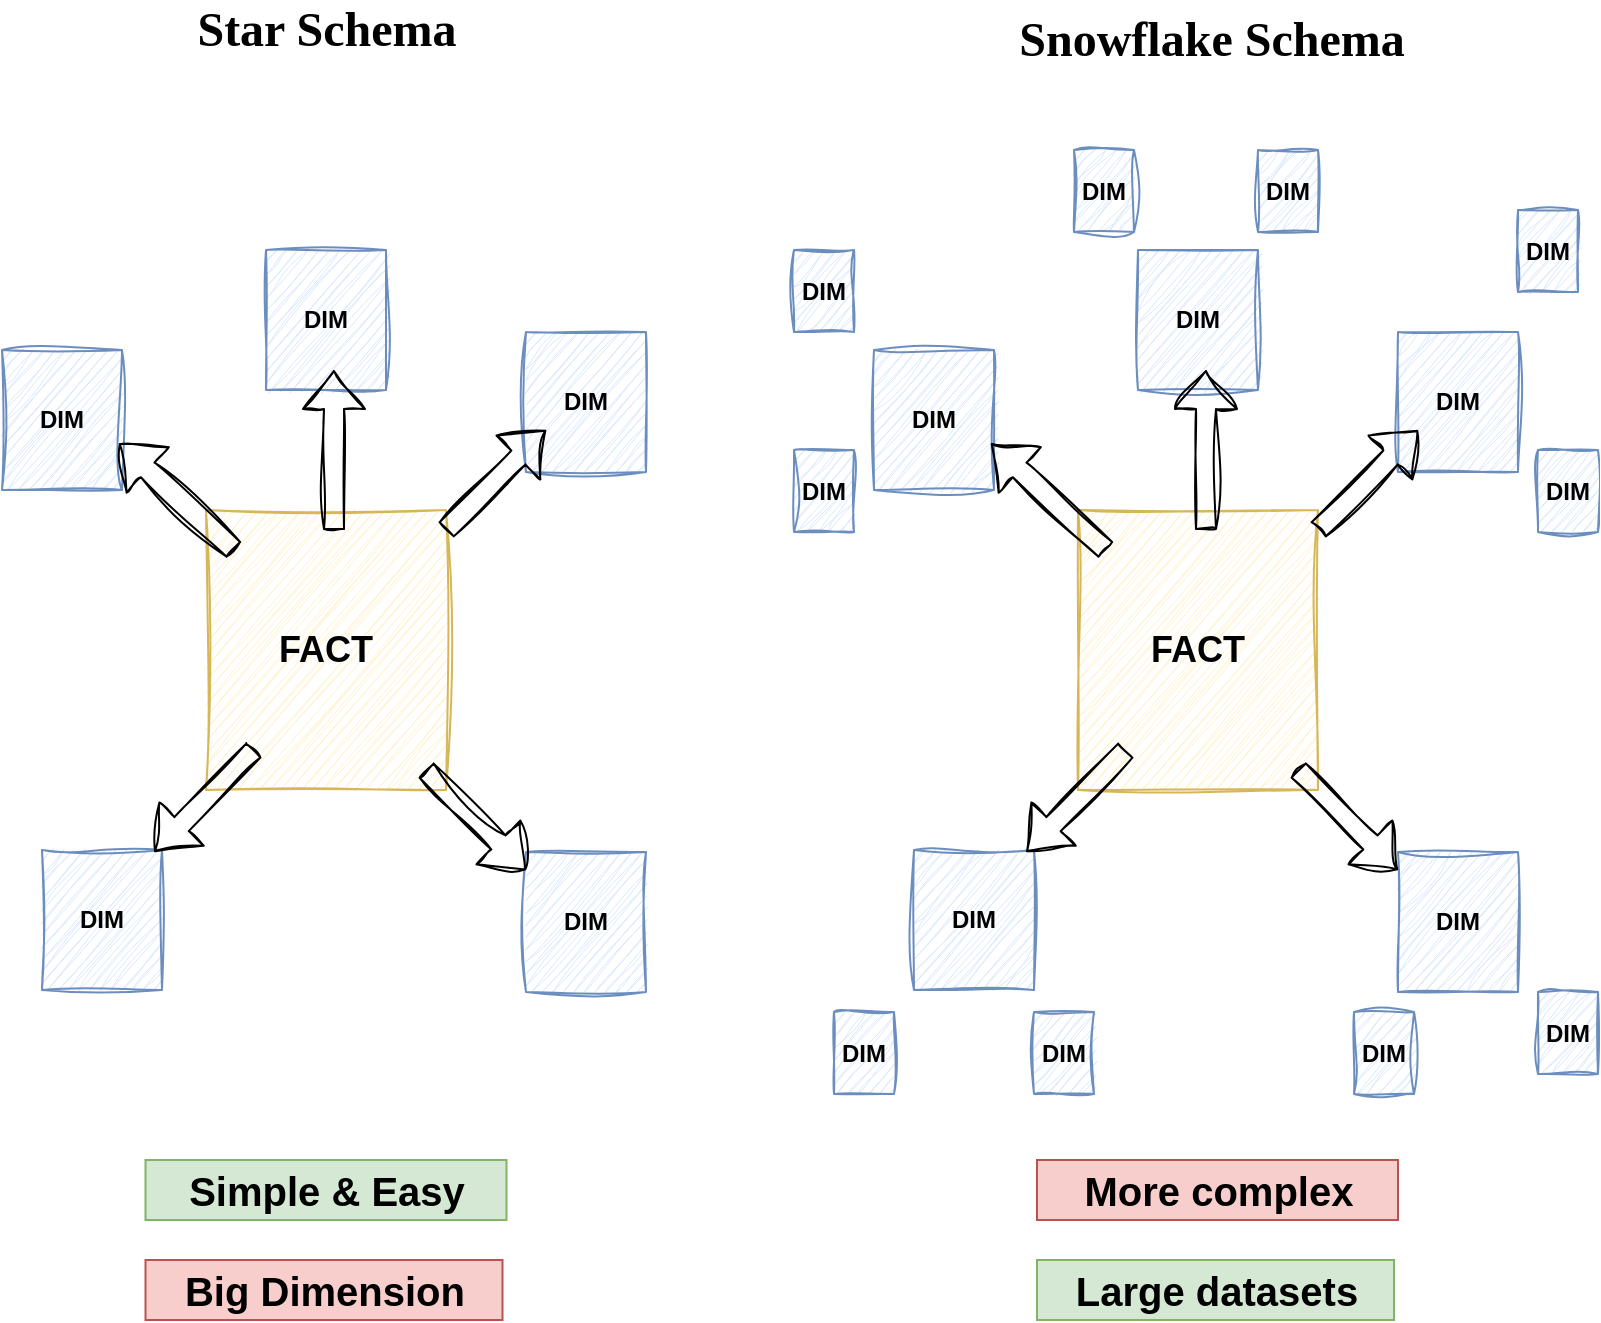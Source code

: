 <mxfile version="26.1.1">
  <diagram name="Page-1" id="9j6oPLn0Y7csa5CQpHIt">
    <mxGraphModel dx="1480" dy="1003" grid="1" gridSize="10" guides="1" tooltips="1" connect="1" arrows="1" fold="1" page="1" pageScale="1" pageWidth="850" pageHeight="1100" math="0" shadow="0">
      <root>
        <mxCell id="0" />
        <mxCell id="1" parent="0" />
        <mxCell id="7KX60_L7PwlLOZPD1mbC-1" value="&lt;b&gt;&lt;font style=&quot;font-size: 18px;&quot;&gt;FACT&lt;/font&gt;&lt;/b&gt;" style="rounded=0;whiteSpace=wrap;html=1;fillColor=#fff2cc;strokeColor=#d6b656;sketch=1;curveFitting=1;jiggle=2;" vertex="1" parent="1">
          <mxGeometry x="128" y="350" width="120" height="140" as="geometry" />
        </mxCell>
        <mxCell id="7KX60_L7PwlLOZPD1mbC-2" value="&lt;b&gt;DIM&lt;/b&gt;" style="rounded=0;whiteSpace=wrap;html=1;fillColor=#dae8fc;strokeColor=#6c8ebf;shadow=0;sketch=1;curveFitting=1;jiggle=2;" vertex="1" parent="1">
          <mxGeometry x="288" y="261" width="60" height="70" as="geometry" />
        </mxCell>
        <mxCell id="7KX60_L7PwlLOZPD1mbC-3" value="&lt;b&gt;DIM&lt;/b&gt;" style="rounded=0;whiteSpace=wrap;html=1;fillColor=#dae8fc;strokeColor=#6c8ebf;shadow=0;sketch=1;curveFitting=1;jiggle=2;" vertex="1" parent="1">
          <mxGeometry x="26" y="270" width="60" height="70" as="geometry" />
        </mxCell>
        <mxCell id="7KX60_L7PwlLOZPD1mbC-4" value="&lt;b&gt;DIM&lt;/b&gt;" style="rounded=0;whiteSpace=wrap;html=1;fillColor=#dae8fc;strokeColor=#6c8ebf;sketch=1;curveFitting=1;jiggle=2;" vertex="1" parent="1">
          <mxGeometry x="46" y="520" width="60" height="70" as="geometry" />
        </mxCell>
        <mxCell id="7KX60_L7PwlLOZPD1mbC-5" value="&lt;b&gt;DIM&lt;/b&gt;" style="rounded=0;whiteSpace=wrap;html=1;fillColor=#dae8fc;strokeColor=#6c8ebf;sketch=1;curveFitting=1;jiggle=2;" vertex="1" parent="1">
          <mxGeometry x="288" y="521" width="60" height="70" as="geometry" />
        </mxCell>
        <mxCell id="7KX60_L7PwlLOZPD1mbC-6" value="&lt;b&gt;DIM&lt;/b&gt;" style="rounded=0;whiteSpace=wrap;html=1;fillColor=#dae8fc;strokeColor=#6c8ebf;shadow=0;sketch=1;curveFitting=1;jiggle=2;" vertex="1" parent="1">
          <mxGeometry x="158" y="220" width="60" height="70" as="geometry" />
        </mxCell>
        <mxCell id="7KX60_L7PwlLOZPD1mbC-7" value="" style="shape=flexArrow;endArrow=classic;html=1;rounded=0;sketch=1;curveFitting=1;jiggle=2;" edge="1" parent="1">
          <mxGeometry width="50" height="50" relative="1" as="geometry">
            <mxPoint x="248" y="360" as="sourcePoint" />
            <mxPoint x="298" y="310" as="targetPoint" />
          </mxGeometry>
        </mxCell>
        <mxCell id="7KX60_L7PwlLOZPD1mbC-8" value="" style="shape=flexArrow;endArrow=classic;html=1;rounded=0;flowAnimation=0;sketch=1;curveFitting=1;jiggle=2;" edge="1" parent="1">
          <mxGeometry width="50" height="50" relative="1" as="geometry">
            <mxPoint x="238" y="480" as="sourcePoint" />
            <mxPoint x="288" y="530" as="targetPoint" />
          </mxGeometry>
        </mxCell>
        <mxCell id="7KX60_L7PwlLOZPD1mbC-9" value="" style="shape=flexArrow;endArrow=classic;html=1;rounded=0;exitX=0.2;exitY=0.857;exitDx=0;exitDy=0;exitPerimeter=0;sketch=1;curveFitting=1;jiggle=2;" edge="1" parent="1" source="7KX60_L7PwlLOZPD1mbC-1">
          <mxGeometry width="50" height="50" relative="1" as="geometry">
            <mxPoint x="127.996" y="461" as="sourcePoint" />
            <mxPoint x="102.15" y="521" as="targetPoint" />
          </mxGeometry>
        </mxCell>
        <mxCell id="7KX60_L7PwlLOZPD1mbC-10" value="" style="shape=flexArrow;endArrow=classic;html=1;rounded=0;sketch=1;curveFitting=1;jiggle=2;" edge="1" parent="1">
          <mxGeometry width="50" height="50" relative="1" as="geometry">
            <mxPoint x="192" y="360" as="sourcePoint" />
            <mxPoint x="192" y="280" as="targetPoint" />
          </mxGeometry>
        </mxCell>
        <mxCell id="7KX60_L7PwlLOZPD1mbC-11" value="" style="shape=flexArrow;endArrow=classic;html=1;rounded=0;entryX=0.976;entryY=0.667;entryDx=0;entryDy=0;entryPerimeter=0;exitX=0.117;exitY=0.143;exitDx=0;exitDy=0;exitPerimeter=0;sketch=1;curveFitting=1;jiggle=2;" edge="1" parent="1" source="7KX60_L7PwlLOZPD1mbC-1" target="7KX60_L7PwlLOZPD1mbC-3">
          <mxGeometry width="50" height="50" relative="1" as="geometry">
            <mxPoint x="128" y="380" as="sourcePoint" />
            <mxPoint x="128" y="300" as="targetPoint" />
          </mxGeometry>
        </mxCell>
        <mxCell id="7KX60_L7PwlLOZPD1mbC-12" value="&lt;b&gt;&lt;font style=&quot;font-size: 18px;&quot;&gt;FACT&lt;/font&gt;&lt;/b&gt;" style="rounded=0;whiteSpace=wrap;html=1;fillColor=#fff2cc;strokeColor=#d6b656;sketch=1;curveFitting=1;jiggle=2;" vertex="1" parent="1">
          <mxGeometry x="564" y="350" width="120" height="140" as="geometry" />
        </mxCell>
        <mxCell id="7KX60_L7PwlLOZPD1mbC-13" value="&lt;b&gt;DIM&lt;/b&gt;" style="rounded=0;whiteSpace=wrap;html=1;fillColor=#dae8fc;strokeColor=#6c8ebf;shadow=0;sketch=1;curveFitting=1;jiggle=2;" vertex="1" parent="1">
          <mxGeometry x="724" y="261" width="60" height="70" as="geometry" />
        </mxCell>
        <mxCell id="7KX60_L7PwlLOZPD1mbC-14" value="&lt;b&gt;DIM&lt;/b&gt;" style="rounded=0;whiteSpace=wrap;html=1;fillColor=#dae8fc;strokeColor=#6c8ebf;shadow=0;sketch=1;curveFitting=1;jiggle=2;" vertex="1" parent="1">
          <mxGeometry x="462" y="270" width="60" height="70" as="geometry" />
        </mxCell>
        <mxCell id="7KX60_L7PwlLOZPD1mbC-15" value="&lt;b&gt;DIM&lt;/b&gt;" style="rounded=0;whiteSpace=wrap;html=1;fillColor=#dae8fc;strokeColor=#6c8ebf;sketch=1;curveFitting=1;jiggle=2;" vertex="1" parent="1">
          <mxGeometry x="482" y="520" width="60" height="70" as="geometry" />
        </mxCell>
        <mxCell id="7KX60_L7PwlLOZPD1mbC-16" value="&lt;b&gt;DIM&lt;/b&gt;" style="rounded=0;whiteSpace=wrap;html=1;fillColor=#dae8fc;strokeColor=#6c8ebf;sketch=1;curveFitting=1;jiggle=2;" vertex="1" parent="1">
          <mxGeometry x="724" y="521" width="60" height="70" as="geometry" />
        </mxCell>
        <mxCell id="7KX60_L7PwlLOZPD1mbC-17" value="&lt;b&gt;DIM&lt;/b&gt;" style="rounded=0;whiteSpace=wrap;html=1;fillColor=#dae8fc;strokeColor=#6c8ebf;shadow=0;sketch=1;curveFitting=1;jiggle=2;" vertex="1" parent="1">
          <mxGeometry x="594" y="220" width="60" height="70" as="geometry" />
        </mxCell>
        <mxCell id="7KX60_L7PwlLOZPD1mbC-18" value="" style="shape=flexArrow;endArrow=classic;html=1;rounded=0;sketch=1;curveFitting=1;jiggle=2;" edge="1" parent="1">
          <mxGeometry width="50" height="50" relative="1" as="geometry">
            <mxPoint x="684" y="360" as="sourcePoint" />
            <mxPoint x="734" y="310" as="targetPoint" />
          </mxGeometry>
        </mxCell>
        <mxCell id="7KX60_L7PwlLOZPD1mbC-19" value="" style="shape=flexArrow;endArrow=classic;html=1;rounded=0;flowAnimation=0;sketch=1;curveFitting=1;jiggle=2;" edge="1" parent="1">
          <mxGeometry width="50" height="50" relative="1" as="geometry">
            <mxPoint x="674" y="480" as="sourcePoint" />
            <mxPoint x="724" y="530" as="targetPoint" />
          </mxGeometry>
        </mxCell>
        <mxCell id="7KX60_L7PwlLOZPD1mbC-20" value="" style="shape=flexArrow;endArrow=classic;html=1;rounded=0;exitX=0.2;exitY=0.857;exitDx=0;exitDy=0;exitPerimeter=0;sketch=1;curveFitting=1;jiggle=2;" edge="1" parent="1" source="7KX60_L7PwlLOZPD1mbC-12">
          <mxGeometry width="50" height="50" relative="1" as="geometry">
            <mxPoint x="563.996" y="461" as="sourcePoint" />
            <mxPoint x="538.15" y="521" as="targetPoint" />
          </mxGeometry>
        </mxCell>
        <mxCell id="7KX60_L7PwlLOZPD1mbC-21" value="" style="shape=flexArrow;endArrow=classic;html=1;rounded=0;sketch=1;curveFitting=1;jiggle=2;" edge="1" parent="1">
          <mxGeometry width="50" height="50" relative="1" as="geometry">
            <mxPoint x="628" y="360" as="sourcePoint" />
            <mxPoint x="628" y="280" as="targetPoint" />
          </mxGeometry>
        </mxCell>
        <mxCell id="7KX60_L7PwlLOZPD1mbC-22" value="" style="shape=flexArrow;endArrow=classic;html=1;rounded=0;entryX=0.976;entryY=0.667;entryDx=0;entryDy=0;entryPerimeter=0;exitX=0.117;exitY=0.143;exitDx=0;exitDy=0;exitPerimeter=0;sketch=1;curveFitting=1;jiggle=2;" edge="1" parent="1" source="7KX60_L7PwlLOZPD1mbC-12" target="7KX60_L7PwlLOZPD1mbC-14">
          <mxGeometry width="50" height="50" relative="1" as="geometry">
            <mxPoint x="564" y="380" as="sourcePoint" />
            <mxPoint x="564" y="300" as="targetPoint" />
          </mxGeometry>
        </mxCell>
        <mxCell id="7KX60_L7PwlLOZPD1mbC-23" value="&lt;b&gt;DIM&lt;/b&gt;" style="rounded=0;whiteSpace=wrap;html=1;fillColor=#dae8fc;strokeColor=#6c8ebf;shadow=0;sketch=1;curveFitting=1;jiggle=2;" vertex="1" parent="1">
          <mxGeometry x="422" y="220" width="30" height="41" as="geometry" />
        </mxCell>
        <mxCell id="7KX60_L7PwlLOZPD1mbC-24" value="&lt;b&gt;DIM&lt;/b&gt;" style="rounded=0;whiteSpace=wrap;html=1;fillColor=#dae8fc;strokeColor=#6c8ebf;shadow=0;sketch=1;curveFitting=1;jiggle=2;" vertex="1" parent="1">
          <mxGeometry x="422" y="320" width="30" height="41" as="geometry" />
        </mxCell>
        <mxCell id="7KX60_L7PwlLOZPD1mbC-25" value="&lt;b&gt;DIM&lt;/b&gt;" style="rounded=0;whiteSpace=wrap;html=1;fillColor=#dae8fc;strokeColor=#6c8ebf;shadow=0;sketch=1;curveFitting=1;jiggle=2;" vertex="1" parent="1">
          <mxGeometry x="562" y="170" width="30" height="41" as="geometry" />
        </mxCell>
        <mxCell id="7KX60_L7PwlLOZPD1mbC-26" value="&lt;b&gt;DIM&lt;/b&gt;" style="rounded=0;whiteSpace=wrap;html=1;fillColor=#dae8fc;strokeColor=#6c8ebf;shadow=0;sketch=1;curveFitting=1;jiggle=2;" vertex="1" parent="1">
          <mxGeometry x="654" y="170" width="30" height="41" as="geometry" />
        </mxCell>
        <mxCell id="7KX60_L7PwlLOZPD1mbC-27" value="&lt;b&gt;DIM&lt;/b&gt;" style="rounded=0;whiteSpace=wrap;html=1;fillColor=#dae8fc;strokeColor=#6c8ebf;shadow=0;sketch=1;curveFitting=1;jiggle=2;" vertex="1" parent="1">
          <mxGeometry x="784" y="200" width="30" height="41" as="geometry" />
        </mxCell>
        <mxCell id="7KX60_L7PwlLOZPD1mbC-28" value="&lt;b&gt;DIM&lt;/b&gt;" style="rounded=0;whiteSpace=wrap;html=1;fillColor=#dae8fc;strokeColor=#6c8ebf;shadow=0;sketch=1;curveFitting=1;jiggle=2;" vertex="1" parent="1">
          <mxGeometry x="794" y="320" width="30" height="41" as="geometry" />
        </mxCell>
        <mxCell id="7KX60_L7PwlLOZPD1mbC-29" value="&lt;b&gt;DIM&lt;/b&gt;" style="rounded=0;whiteSpace=wrap;html=1;fillColor=#dae8fc;strokeColor=#6c8ebf;shadow=0;sketch=1;curveFitting=1;jiggle=2;" vertex="1" parent="1">
          <mxGeometry x="794" y="591" width="30" height="41" as="geometry" />
        </mxCell>
        <mxCell id="7KX60_L7PwlLOZPD1mbC-30" value="&lt;b&gt;DIM&lt;/b&gt;" style="rounded=0;whiteSpace=wrap;html=1;fillColor=#dae8fc;strokeColor=#6c8ebf;shadow=0;sketch=1;curveFitting=1;jiggle=2;" vertex="1" parent="1">
          <mxGeometry x="702" y="601" width="30" height="41" as="geometry" />
        </mxCell>
        <mxCell id="7KX60_L7PwlLOZPD1mbC-31" value="&lt;b&gt;DIM&lt;/b&gt;" style="rounded=0;whiteSpace=wrap;html=1;fillColor=#dae8fc;strokeColor=#6c8ebf;shadow=0;sketch=1;curveFitting=1;jiggle=2;" vertex="1" parent="1">
          <mxGeometry x="442" y="601" width="30" height="41" as="geometry" />
        </mxCell>
        <mxCell id="7KX60_L7PwlLOZPD1mbC-32" value="&lt;b&gt;DIM&lt;/b&gt;" style="rounded=0;whiteSpace=wrap;html=1;fillColor=#dae8fc;strokeColor=#6c8ebf;shadow=0;sketch=1;curveFitting=1;jiggle=2;" vertex="1" parent="1">
          <mxGeometry x="542" y="601" width="30" height="41" as="geometry" />
        </mxCell>
        <mxCell id="7KX60_L7PwlLOZPD1mbC-34" value="&lt;font face=&quot;Comic Sans MS&quot; style=&quot;font-size: 24px;&quot;&gt;&lt;b style=&quot;&quot;&gt;Star Schema&lt;/b&gt;&lt;/font&gt;" style="text;html=1;align=center;verticalAlign=middle;whiteSpace=wrap;rounded=0;" vertex="1" parent="1">
          <mxGeometry x="121.5" y="95" width="133" height="30" as="geometry" />
        </mxCell>
        <mxCell id="7KX60_L7PwlLOZPD1mbC-35" value="&lt;font face=&quot;Comic Sans MS&quot; style=&quot;font-size: 24px;&quot;&gt;&lt;b style=&quot;&quot;&gt;Snowflake Schema&lt;/b&gt;&lt;/font&gt;" style="text;html=1;align=center;verticalAlign=middle;whiteSpace=wrap;rounded=0;" vertex="1" parent="1">
          <mxGeometry x="530" y="100" width="202" height="30" as="geometry" />
        </mxCell>
        <mxCell id="7KX60_L7PwlLOZPD1mbC-36" value="&lt;font style=&quot;font-size: 20px;&quot;&gt;&lt;b&gt;Simple &amp;amp; Easy&lt;/b&gt;&lt;/font&gt;" style="text;html=1;align=center;verticalAlign=middle;whiteSpace=wrap;rounded=0;fillColor=#d5e8d4;strokeColor=#82b366;" vertex="1" parent="1">
          <mxGeometry x="97.75" y="675" width="180.5" height="30" as="geometry" />
        </mxCell>
        <mxCell id="7KX60_L7PwlLOZPD1mbC-37" value="&lt;font style=&quot;font-size: 20px;&quot;&gt;&lt;b&gt;Big Dimension&lt;/b&gt;&lt;/font&gt;" style="text;html=1;align=center;verticalAlign=middle;whiteSpace=wrap;rounded=0;fillColor=#f8cecc;strokeColor=#b85450;" vertex="1" parent="1">
          <mxGeometry x="97.75" y="725" width="178.5" height="30" as="geometry" />
        </mxCell>
        <mxCell id="7KX60_L7PwlLOZPD1mbC-38" value="&lt;font style=&quot;font-size: 20px;&quot;&gt;&lt;b&gt;More complex&lt;/b&gt;&lt;/font&gt;" style="text;html=1;align=center;verticalAlign=middle;whiteSpace=wrap;rounded=0;fillColor=#f8cecc;strokeColor=#b85450;" vertex="1" parent="1">
          <mxGeometry x="543.5" y="675" width="180.5" height="30" as="geometry" />
        </mxCell>
        <mxCell id="7KX60_L7PwlLOZPD1mbC-39" value="&lt;font style=&quot;font-size: 20px;&quot;&gt;&lt;b&gt;Large datasets&lt;/b&gt;&lt;/font&gt;" style="text;html=1;align=center;verticalAlign=middle;whiteSpace=wrap;rounded=0;fillColor=#d5e8d4;strokeColor=#82b366;" vertex="1" parent="1">
          <mxGeometry x="543.5" y="725" width="178.5" height="30" as="geometry" />
        </mxCell>
      </root>
    </mxGraphModel>
  </diagram>
</mxfile>
